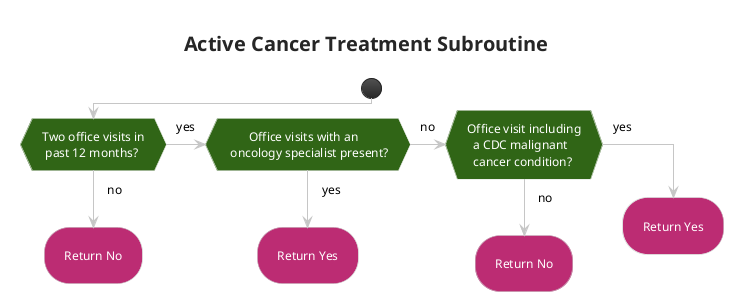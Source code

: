 @startuml subroutine_active_cancer_treatment
!theme carbon-gray
<style>
activityDiagram {
 FontColor white
 RoundCorner 50
 arrow {
  FontColor: Black
 }
 diamond {
  BackgroundColor #306516
 }
}
</style>
title Active Cancer Treatment Subroutine
start
if (Two office visits in\n past 12 months?) then (no)
#BC2C73:Return No;
kill
(yes) elseif (       Office visits with an\n oncology specialist present?) then (yes)
#BC2C73:Return Yes;
kill
(no) elseif (Office visit including\n  a CDC malignant\n  cancer condition?) then (no)
#BC2C73:Return No;
kill
else (yes)
#BC2C73:Return Yes;
kill
endif
@enduml